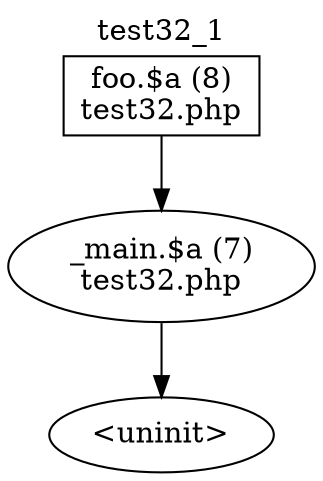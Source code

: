 digraph cfg {
  label="test32_1";
  labelloc=t;
  n1 [shape=box, label="foo.$a (8)\ntest32.php"];
  n2 [shape=ellipse, label="_main.$a (7)\ntest32.php"];
  n3 [shape=ellipse, label="<uninit>"];
  n1 -> n2;
  n2 -> n3;
}
